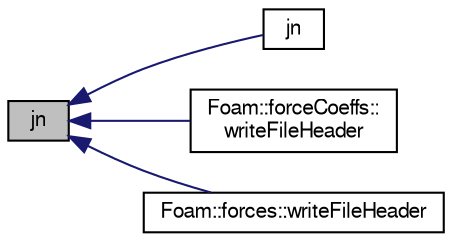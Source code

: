 digraph "jn"
{
  bgcolor="transparent";
  edge [fontname="FreeSans",fontsize="10",labelfontname="FreeSans",labelfontsize="10"];
  node [fontname="FreeSans",fontsize="10",shape=record];
  rankdir="LR";
  Node1 [label="jn",height=0.2,width=0.4,color="black", fillcolor="grey75", style="filled" fontcolor="black"];
  Node1 -> Node2 [dir="back",color="midnightblue",fontsize="10",style="solid",fontname="FreeSans"];
  Node2 [label="jn",height=0.2,width=0.4,color="black",URL="$a10237.html#a27b4cca59345aaed9da97197dfa81989"];
  Node1 -> Node3 [dir="back",color="midnightblue",fontsize="10",style="solid",fontname="FreeSans"];
  Node3 [label="Foam::forceCoeffs::\lwriteFileHeader",height=0.2,width=0.4,color="black",URL="$a00828.html#a9e619cf96b2a2ae6779b4209d45ed8f8",tooltip="Output file header information. "];
  Node1 -> Node4 [dir="back",color="midnightblue",fontsize="10",style="solid",fontname="FreeSans"];
  Node4 [label="Foam::forces::writeFileHeader",height=0.2,width=0.4,color="black",URL="$a00831.html#a9e619cf96b2a2ae6779b4209d45ed8f8",tooltip="Output file header information. "];
}
